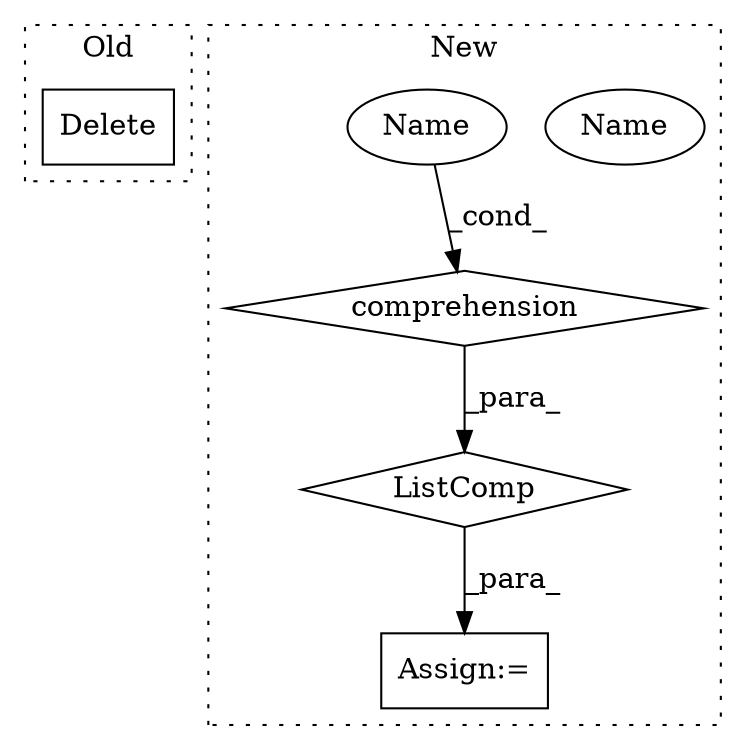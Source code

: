 digraph G {
subgraph cluster0 {
1 [label="Delete" a="101" s="29951" l="15" shape="box"];
label = "Old";
style="dotted";
}
subgraph cluster1 {
2 [label="ListComp" a="106" s="29903" l="72" shape="diamond"];
3 [label="comprehension" a="45" s="29912" l="3" shape="diamond"];
4 [label="Assign:=" a="68" s="29900" l="3" shape="box"];
5 [label="Name" a="87" s="29904" l="7" shape="ellipse"];
6 [label="Name" a="87" s="29904" l="7" shape="ellipse"];
label = "New";
style="dotted";
}
2 -> 4 [label="_para_"];
3 -> 2 [label="_para_"];
6 -> 3 [label="_cond_"];
}